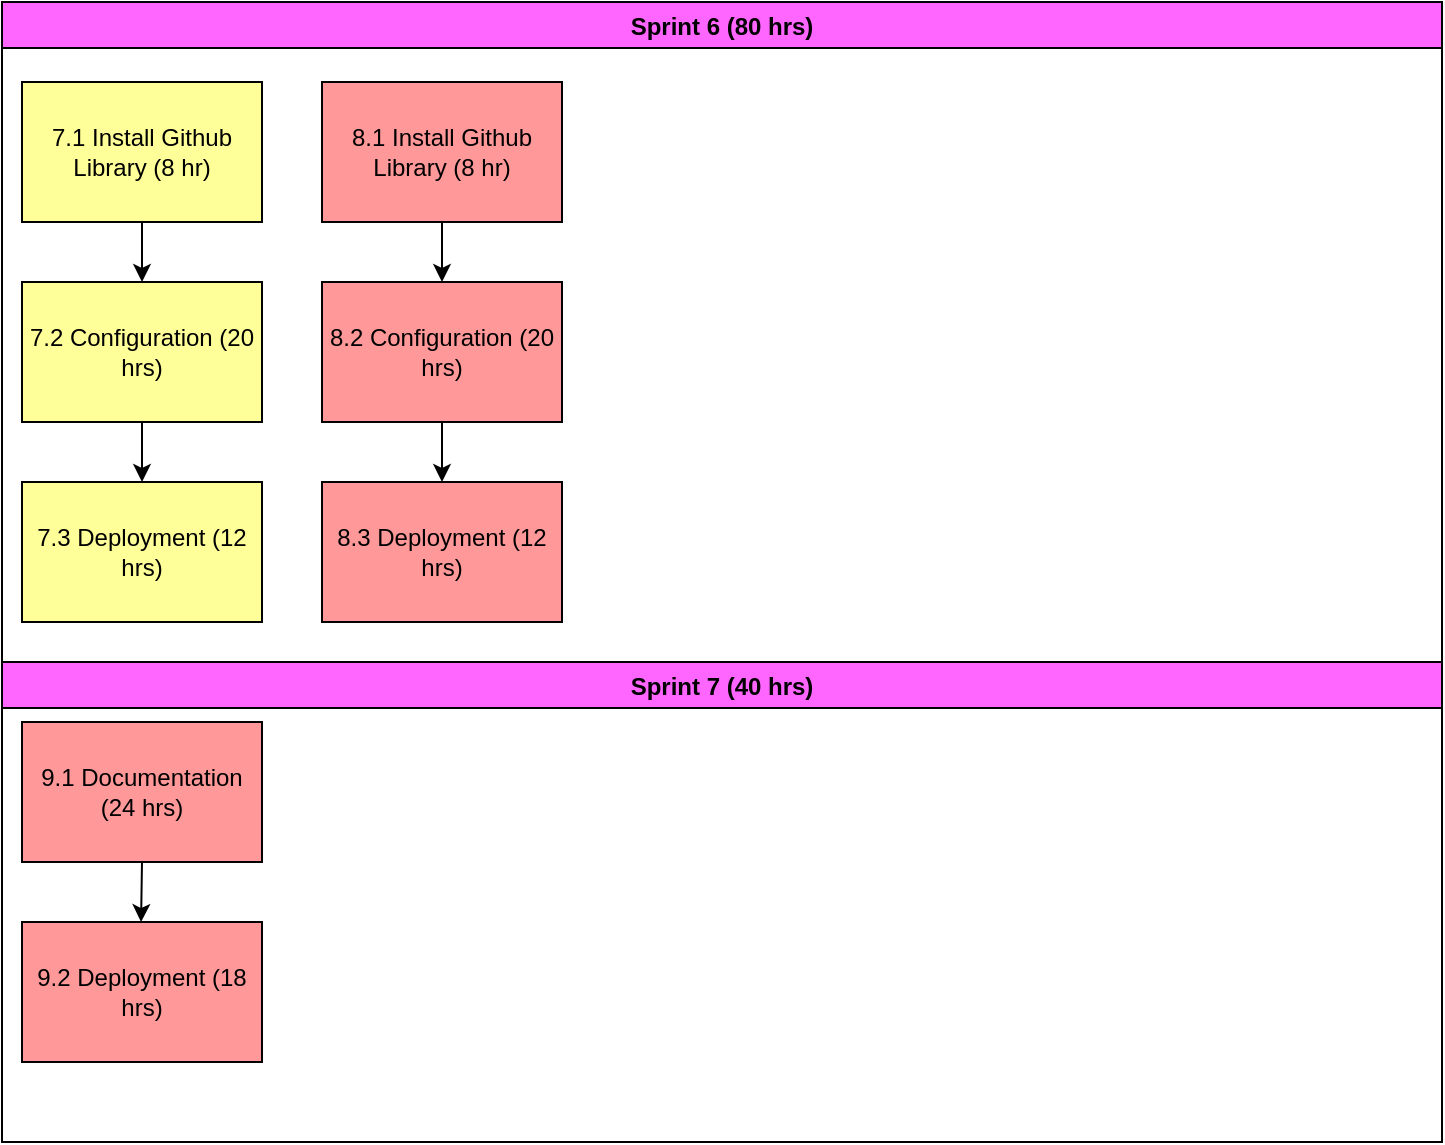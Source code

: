 <mxfile version="13.10.0" type="embed" pages="3">
    <diagram id="pcjH_bY8vA66FJ2-suJo" name="Page-3">
        <mxGraphModel dx="1006" dy="-1680" grid="1" gridSize="10" guides="1" tooltips="1" connect="1" arrows="1" fold="1" page="1" pageScale="1" pageWidth="850" pageHeight="1100" math="0" shadow="0">
            <root>
                <mxCell id="I9H_WrdOtYKVQSKxk7MN-0"/>
                <mxCell id="I9H_WrdOtYKVQSKxk7MN-1" parent="I9H_WrdOtYKVQSKxk7MN-0"/>
                <mxCell id="NP4W3550KS-GmCPFCmAq-0" value="Sprint 6 (80 hrs)" style="swimlane;fillColor=#FF66FF;" vertex="1" parent="I9H_WrdOtYKVQSKxk7MN-1">
                    <mxGeometry x="30" y="2220" width="720" height="330" as="geometry"/>
                </mxCell>
                <mxCell id="NP4W3550KS-GmCPFCmAq-1" value="7.1 Install Github Library (8 hr)" style="rounded=0;whiteSpace=wrap;html=1;fillColor=#FFFF99;" vertex="1" parent="NP4W3550KS-GmCPFCmAq-0">
                    <mxGeometry x="10" y="40" width="120" height="70" as="geometry"/>
                </mxCell>
                <mxCell id="NP4W3550KS-GmCPFCmAq-2" value="8.1 Install Github Library (8 hr)" style="rounded=0;whiteSpace=wrap;html=1;fillColor=#FF9999;" vertex="1" parent="NP4W3550KS-GmCPFCmAq-0">
                    <mxGeometry x="160" y="40" width="120" height="70" as="geometry"/>
                </mxCell>
                <mxCell id="NP4W3550KS-GmCPFCmAq-3" value="7.2 Configuration (20 hrs)" style="rounded=0;whiteSpace=wrap;html=1;fillColor=#FFFF99;" vertex="1" parent="NP4W3550KS-GmCPFCmAq-0">
                    <mxGeometry x="10" y="140" width="120" height="70" as="geometry"/>
                </mxCell>
                <mxCell id="NP4W3550KS-GmCPFCmAq-4" value="8.2 Configuration (20 hrs)" style="rounded=0;whiteSpace=wrap;html=1;fillColor=#FF9999;" vertex="1" parent="NP4W3550KS-GmCPFCmAq-0">
                    <mxGeometry x="160" y="140" width="120" height="70" as="geometry"/>
                </mxCell>
                <mxCell id="NP4W3550KS-GmCPFCmAq-5" value="8.3 Deployment (12 hrs)" style="rounded=0;whiteSpace=wrap;html=1;fillColor=#FF9999;" vertex="1" parent="NP4W3550KS-GmCPFCmAq-0">
                    <mxGeometry x="160" y="240" width="120" height="70" as="geometry"/>
                </mxCell>
                <mxCell id="NP4W3550KS-GmCPFCmAq-6" value="7.3 Deployment (12 hrs)" style="rounded=0;whiteSpace=wrap;html=1;fillColor=#FFFF99;" vertex="1" parent="NP4W3550KS-GmCPFCmAq-0">
                    <mxGeometry x="10" y="240" width="120" height="70" as="geometry"/>
                </mxCell>
                <mxCell id="NP4W3550KS-GmCPFCmAq-7" style="edgeStyle=orthogonalEdgeStyle;rounded=0;orthogonalLoop=1;jettySize=auto;html=1;exitX=0.5;exitY=1;exitDx=0;exitDy=0;entryX=0.5;entryY=0;entryDx=0;entryDy=0;" edge="1" parent="NP4W3550KS-GmCPFCmAq-0" source="NP4W3550KS-GmCPFCmAq-1" target="NP4W3550KS-GmCPFCmAq-3">
                    <mxGeometry relative="1" as="geometry"/>
                </mxCell>
                <mxCell id="NP4W3550KS-GmCPFCmAq-8" style="edgeStyle=orthogonalEdgeStyle;rounded=0;orthogonalLoop=1;jettySize=auto;html=1;exitX=0.5;exitY=1;exitDx=0;exitDy=0;entryX=0.5;entryY=0;entryDx=0;entryDy=0;" edge="1" parent="NP4W3550KS-GmCPFCmAq-0" source="NP4W3550KS-GmCPFCmAq-2" target="NP4W3550KS-GmCPFCmAq-4">
                    <mxGeometry relative="1" as="geometry"/>
                </mxCell>
                <mxCell id="NP4W3550KS-GmCPFCmAq-9" style="edgeStyle=orthogonalEdgeStyle;rounded=0;orthogonalLoop=1;jettySize=auto;html=1;exitX=0.5;exitY=1;exitDx=0;exitDy=0;entryX=0.5;entryY=0;entryDx=0;entryDy=0;" edge="1" parent="NP4W3550KS-GmCPFCmAq-0" source="NP4W3550KS-GmCPFCmAq-4" target="NP4W3550KS-GmCPFCmAq-5">
                    <mxGeometry relative="1" as="geometry"/>
                </mxCell>
                <mxCell id="NP4W3550KS-GmCPFCmAq-10" style="edgeStyle=orthogonalEdgeStyle;rounded=0;orthogonalLoop=1;jettySize=auto;html=1;exitX=0.5;exitY=1;exitDx=0;exitDy=0;entryX=0.5;entryY=0;entryDx=0;entryDy=0;" edge="1" parent="NP4W3550KS-GmCPFCmAq-0" source="NP4W3550KS-GmCPFCmAq-3" target="NP4W3550KS-GmCPFCmAq-6">
                    <mxGeometry relative="1" as="geometry"/>
                </mxCell>
                <mxCell id="NP4W3550KS-GmCPFCmAq-11" style="edgeStyle=orthogonalEdgeStyle;rounded=0;orthogonalLoop=1;jettySize=auto;html=1;exitX=0.5;exitY=1;exitDx=0;exitDy=0;" edge="1" parent="I9H_WrdOtYKVQSKxk7MN-1" source="NP4W3550KS-GmCPFCmAq-12">
                    <mxGeometry relative="1" as="geometry">
                        <mxPoint x="99.529" y="2680" as="targetPoint"/>
                    </mxGeometry>
                </mxCell>
                <mxCell id="NP4W3550KS-GmCPFCmAq-12" value="9.1 Documentation (24 hrs)" style="rounded=0;whiteSpace=wrap;html=1;fillColor=#FF9999;" vertex="1" parent="I9H_WrdOtYKVQSKxk7MN-1">
                    <mxGeometry x="40" y="2580" width="120" height="70" as="geometry"/>
                </mxCell>
                <mxCell id="NP4W3550KS-GmCPFCmAq-13" value="9.2 Deployment (18 hrs)" style="rounded=0;whiteSpace=wrap;html=1;fillColor=#FF9999;" vertex="1" parent="I9H_WrdOtYKVQSKxk7MN-1">
                    <mxGeometry x="40" y="2680" width="120" height="70" as="geometry"/>
                </mxCell>
                <mxCell id="NP4W3550KS-GmCPFCmAq-14" value="Sprint 7 (40 hrs)" style="swimlane;fillColor=#FF66FF;" vertex="1" parent="I9H_WrdOtYKVQSKxk7MN-1">
                    <mxGeometry x="30" y="2550" width="720" height="240" as="geometry"/>
                </mxCell>
            </root>
        </mxGraphModel>
    </diagram>
    <diagram id="YUCi5Yy0qw8zY7Bc9aFu" name="Page-2">
        <mxGraphModel dx="1006" dy="-580" grid="1" gridSize="10" guides="1" tooltips="1" connect="1" arrows="1" fold="1" page="1" pageScale="1" pageWidth="850" pageHeight="1100" math="0" shadow="0">
            <root>
                <mxCell id="eK43pm64guXxSvKWGiJt-0"/>
                <mxCell id="eK43pm64guXxSvKWGiJt-1" parent="eK43pm64guXxSvKWGiJt-0"/>
                <mxCell id="q_j0dM8HgkzhS9TGO93l-0" style="edgeStyle=orthogonalEdgeStyle;rounded=0;orthogonalLoop=1;jettySize=auto;html=1;exitX=0.5;exitY=1;exitDx=0;exitDy=0;entryX=0;entryY=0.5;entryDx=0;entryDy=0;" edge="1" parent="eK43pm64guXxSvKWGiJt-1" source="q_j0dM8HgkzhS9TGO93l-1" target="q_j0dM8HgkzhS9TGO93l-16">
                    <mxGeometry relative="1" as="geometry"/>
                </mxCell>
                <mxCell id="q_j0dM8HgkzhS9TGO93l-1" value="5.2 Implement an interface for a researcher to provide feedback (6 hrs)" style="rounded=0;whiteSpace=wrap;html=1;fillColor=#FF66B3;" vertex="1" parent="eK43pm64guXxSvKWGiJt-1">
                    <mxGeometry x="190" y="1540" width="120" height="60" as="geometry"/>
                </mxCell>
                <mxCell id="q_j0dM8HgkzhS9TGO93l-2" value="4.2 Design/Implement Interface to enter Nutrition Activity (4 hrs)" style="rounded=0;whiteSpace=wrap;html=1;fillColor=#FF66FF;" vertex="1" parent="eK43pm64guXxSvKWGiJt-1">
                    <mxGeometry x="330" y="1210" width="120" height="60" as="geometry"/>
                </mxCell>
                <mxCell id="q_j0dM8HgkzhS9TGO93l-3" value="4.6 Design/Implement Interface to modify Nutrition Activity (4 hrs)" style="rounded=0;whiteSpace=wrap;html=1;fillColor=#FF66FF;" vertex="1" parent="eK43pm64guXxSvKWGiJt-1">
                    <mxGeometry x="470" y="1210" width="120" height="60" as="geometry"/>
                </mxCell>
                <mxCell id="q_j0dM8HgkzhS9TGO93l-4" value="4.9 Design/Implement Interface to modify Running Activity (4 hrs)" style="rounded=0;whiteSpace=wrap;html=1;fillColor=#FF66FF;" vertex="1" parent="eK43pm64guXxSvKWGiJt-1">
                    <mxGeometry x="610" y="1210" width="120" height="60" as="geometry"/>
                </mxCell>
                <mxCell id="q_j0dM8HgkzhS9TGO93l-5" style="edgeStyle=orthogonalEdgeStyle;rounded=0;orthogonalLoop=1;jettySize=auto;html=1;exitX=0.5;exitY=1;exitDx=0;exitDy=0;entryX=0.5;entryY=0;entryDx=0;entryDy=0;" edge="1" parent="eK43pm64guXxSvKWGiJt-1" source="q_j0dM8HgkzhS9TGO93l-6" target="q_j0dM8HgkzhS9TGO93l-8">
                    <mxGeometry relative="1" as="geometry"/>
                </mxCell>
                <mxCell id="q_j0dM8HgkzhS9TGO93l-6" value="4.13&lt;br&gt;Create Wellness Activity API Calls (8 hrs)" style="rounded=0;whiteSpace=wrap;html=1;fillColor=#FF66FF;" vertex="1" parent="eK43pm64guXxSvKWGiJt-1">
                    <mxGeometry x="50" y="1290" width="120" height="60" as="geometry"/>
                </mxCell>
                <mxCell id="q_j0dM8HgkzhS9TGO93l-7" style="edgeStyle=orthogonalEdgeStyle;rounded=0;orthogonalLoop=1;jettySize=auto;html=1;exitX=0.5;exitY=1;exitDx=0;exitDy=0;entryX=0.5;entryY=0;entryDx=0;entryDy=0;" edge="1" parent="eK43pm64guXxSvKWGiJt-1" source="q_j0dM8HgkzhS9TGO93l-8" target="q_j0dM8HgkzhS9TGO93l-9">
                    <mxGeometry relative="1" as="geometry"/>
                </mxCell>
                <mxCell id="q_j0dM8HgkzhS9TGO93l-8" value="4.14&lt;br&gt;Create Database Model (8 hrs)" style="rounded=0;whiteSpace=wrap;html=1;fillColor=#FF66FF;" vertex="1" parent="eK43pm64guXxSvKWGiJt-1">
                    <mxGeometry x="50" y="1370" width="120" height="60" as="geometry"/>
                </mxCell>
                <mxCell id="q_j0dM8HgkzhS9TGO93l-9" value="4.15&lt;br&gt;Create Database Migrations (4 hrs)" style="rounded=0;whiteSpace=wrap;html=1;fillColor=#FF66FF;" vertex="1" parent="eK43pm64guXxSvKWGiJt-1">
                    <mxGeometry x="50" y="1450" width="120" height="60" as="geometry"/>
                </mxCell>
                <mxCell id="q_j0dM8HgkzhS9TGO93l-10" value="Sprint 4 (74 hrs)" style="swimlane;fillColor=#FF66FF;" vertex="1" parent="eK43pm64guXxSvKWGiJt-1">
                    <mxGeometry x="30" y="1160" width="720" height="510" as="geometry"/>
                </mxCell>
                <mxCell id="q_j0dM8HgkzhS9TGO93l-11" style="edgeStyle=orthogonalEdgeStyle;rounded=0;orthogonalLoop=1;jettySize=auto;html=1;exitX=0.5;exitY=1;exitDx=0;exitDy=0;entryX=0.5;entryY=0;entryDx=0;entryDy=0;" edge="1" parent="q_j0dM8HgkzhS9TGO93l-10" source="q_j0dM8HgkzhS9TGO93l-12" target="q_j0dM8HgkzhS9TGO93l-14">
                    <mxGeometry relative="1" as="geometry"/>
                </mxCell>
                <mxCell id="q_j0dM8HgkzhS9TGO93l-12" value="3.9 Researcher Create Database Migrations (4 hrs)" style="rounded=0;whiteSpace=wrap;html=1;fillColor=#9999FF;" vertex="1" parent="q_j0dM8HgkzhS9TGO93l-10">
                    <mxGeometry x="160" y="130" width="120" height="60" as="geometry"/>
                </mxCell>
                <mxCell id="q_j0dM8HgkzhS9TGO93l-13" style="edgeStyle=orthogonalEdgeStyle;rounded=0;orthogonalLoop=1;jettySize=auto;html=1;exitX=0.5;exitY=1;exitDx=0;exitDy=0;entryX=0.5;entryY=0;entryDx=0;entryDy=0;" edge="1" parent="q_j0dM8HgkzhS9TGO93l-10" source="q_j0dM8HgkzhS9TGO93l-14" target="q_j0dM8HgkzhS9TGO93l-15">
                    <mxGeometry relative="1" as="geometry"/>
                </mxCell>
                <mxCell id="q_j0dM8HgkzhS9TGO93l-14" value="5.0 Design/Implement Interface to display Wellness Activity for Researcher (6 hrs)" style="rounded=0;whiteSpace=wrap;html=1;fillColor=#FF66B3;" vertex="1" parent="q_j0dM8HgkzhS9TGO93l-10">
                    <mxGeometry x="160" y="210" width="120" height="60" as="geometry"/>
                </mxCell>
                <mxCell id="q_j0dM8HgkzhS9TGO93l-15" value="5.1 Design an interface for a researcher to provide feedback (3 hrs)" style="rounded=0;whiteSpace=wrap;html=1;fillColor=#FF66B3;" vertex="1" parent="q_j0dM8HgkzhS9TGO93l-10">
                    <mxGeometry x="160" y="290" width="120" height="60" as="geometry"/>
                </mxCell>
                <mxCell id="q_j0dM8HgkzhS9TGO93l-16" value="5.3 Design an interface for a user to view feedback (3 hrs)" style="rounded=0;whiteSpace=wrap;html=1;fillColor=#FF66B3;" vertex="1" parent="q_j0dM8HgkzhS9TGO93l-10">
                    <mxGeometry x="320" y="210" width="120" height="60" as="geometry"/>
                </mxCell>
                <mxCell id="q_j0dM8HgkzhS9TGO93l-17" style="edgeStyle=orthogonalEdgeStyle;rounded=0;orthogonalLoop=1;jettySize=auto;html=1;exitX=0.5;exitY=1;exitDx=0;exitDy=0;entryX=0.5;entryY=0;entryDx=0;entryDy=0;" edge="1" parent="q_j0dM8HgkzhS9TGO93l-10" source="q_j0dM8HgkzhS9TGO93l-18" target="q_j0dM8HgkzhS9TGO93l-21">
                    <mxGeometry relative="1" as="geometry"/>
                </mxCell>
                <mxCell id="q_j0dM8HgkzhS9TGO93l-18" value="5.4 Implement an interface for a user to acknowledge feedback (3 hrs)" style="rounded=0;whiteSpace=wrap;html=1;fillColor=#FF66B3;" vertex="1" parent="q_j0dM8HgkzhS9TGO93l-10">
                    <mxGeometry x="320" y="290" width="120" height="60" as="geometry"/>
                </mxCell>
                <mxCell id="q_j0dM8HgkzhS9TGO93l-19" style="edgeStyle=orthogonalEdgeStyle;rounded=0;orthogonalLoop=1;jettySize=auto;html=1;exitX=0.5;exitY=1;exitDx=0;exitDy=0;entryX=0.5;entryY=0;entryDx=0;entryDy=0;" edge="1" parent="q_j0dM8HgkzhS9TGO93l-10" source="q_j0dM8HgkzhS9TGO93l-16" target="q_j0dM8HgkzhS9TGO93l-18">
                    <mxGeometry relative="1" as="geometry"/>
                </mxCell>
                <mxCell id="q_j0dM8HgkzhS9TGO93l-20" style="edgeStyle=orthogonalEdgeStyle;rounded=0;orthogonalLoop=1;jettySize=auto;html=1;exitX=0.5;exitY=1;exitDx=0;exitDy=0;entryX=0.5;entryY=0;entryDx=0;entryDy=0;" edge="1" parent="q_j0dM8HgkzhS9TGO93l-10" source="q_j0dM8HgkzhS9TGO93l-21" target="q_j0dM8HgkzhS9TGO93l-23">
                    <mxGeometry relative="1" as="geometry"/>
                </mxCell>
                <mxCell id="q_j0dM8HgkzhS9TGO93l-21" value="5.5 Create API Calls to handle the interaction between user and researcher (8 hrs)" style="rounded=0;whiteSpace=wrap;html=1;fillColor=#FF66B3;" vertex="1" parent="q_j0dM8HgkzhS9TGO93l-10">
                    <mxGeometry x="320" y="380" width="120" height="70" as="geometry"/>
                </mxCell>
                <mxCell id="q_j0dM8HgkzhS9TGO93l-22" style="edgeStyle=orthogonalEdgeStyle;rounded=0;orthogonalLoop=1;jettySize=auto;html=1;exitX=0.5;exitY=1;exitDx=0;exitDy=0;entryX=0.5;entryY=0;entryDx=0;entryDy=0;" edge="1" parent="q_j0dM8HgkzhS9TGO93l-10" source="q_j0dM8HgkzhS9TGO93l-23" target="q_j0dM8HgkzhS9TGO93l-24">
                    <mxGeometry relative="1" as="geometry"/>
                </mxCell>
                <mxCell id="q_j0dM8HgkzhS9TGO93l-23" value="5.6 Create Database Model (4 hrs)" style="rounded=0;whiteSpace=wrap;html=1;fillColor=#FF66B3;" vertex="1" parent="q_j0dM8HgkzhS9TGO93l-10">
                    <mxGeometry x="480" y="160" width="120" height="70" as="geometry"/>
                </mxCell>
                <mxCell id="q_j0dM8HgkzhS9TGO93l-24" value="5.7 Create Database Migrations (4 hrs)" style="rounded=0;whiteSpace=wrap;html=1;fillColor=#FF66B3;" vertex="1" parent="q_j0dM8HgkzhS9TGO93l-10">
                    <mxGeometry x="480" y="290" width="120" height="70" as="geometry"/>
                </mxCell>
                <mxCell id="q_j0dM8HgkzhS9TGO93l-25" value="4.3 Design/Implement Interface to modify Nutrition Activity (4 hrs)" style="rounded=0;whiteSpace=wrap;html=1;fillColor=#FF66FF;" vertex="1" parent="q_j0dM8HgkzhS9TGO93l-10">
                    <mxGeometry x="320" y="130" width="120" height="60" as="geometry"/>
                </mxCell>
                <mxCell id="q_j0dM8HgkzhS9TGO93l-26" style="edgeStyle=orthogonalEdgeStyle;rounded=0;orthogonalLoop=1;jettySize=auto;html=1;exitX=0.5;exitY=1;exitDx=0;exitDy=0;entryX=0.5;entryY=0;entryDx=0;entryDy=0;" edge="1" parent="eK43pm64guXxSvKWGiJt-1" source="q_j0dM8HgkzhS9TGO93l-15" target="q_j0dM8HgkzhS9TGO93l-1">
                    <mxGeometry relative="1" as="geometry"/>
                </mxCell>
                <mxCell id="q_j0dM8HgkzhS9TGO93l-27" style="edgeStyle=orthogonalEdgeStyle;rounded=0;orthogonalLoop=1;jettySize=auto;html=1;exitX=0.5;exitY=1;exitDx=0;exitDy=0;entryX=0.5;entryY=0;entryDx=0;entryDy=0;" edge="1" parent="eK43pm64guXxSvKWGiJt-1" source="q_j0dM8HgkzhS9TGO93l-2" target="q_j0dM8HgkzhS9TGO93l-25">
                    <mxGeometry relative="1" as="geometry"/>
                </mxCell>
                <mxCell id="q_j0dM8HgkzhS9TGO93l-28" value="Sprint 5 (56 hrs)" style="swimlane;fillColor=#FF66FF;" vertex="1" parent="eK43pm64guXxSvKWGiJt-1">
                    <mxGeometry x="30" y="1690" width="720" height="330" as="geometry"/>
                </mxCell>
                <mxCell id="q_j0dM8HgkzhS9TGO93l-29" style="edgeStyle=orthogonalEdgeStyle;rounded=0;orthogonalLoop=1;jettySize=auto;html=1;exitX=1;exitY=0.5;exitDx=0;exitDy=0;entryX=0;entryY=0.5;entryDx=0;entryDy=0;" edge="1" parent="q_j0dM8HgkzhS9TGO93l-28" source="q_j0dM8HgkzhS9TGO93l-30" target="q_j0dM8HgkzhS9TGO93l-34">
                    <mxGeometry relative="1" as="geometry">
                        <Array as="points">
                            <mxPoint x="150" y="265"/>
                            <mxPoint x="150" y="65"/>
                        </Array>
                    </mxGeometry>
                </mxCell>
                <mxCell id="q_j0dM8HgkzhS9TGO93l-30" value="6.3 Upload Data Periodically Widget (12 hrs)" style="rounded=0;whiteSpace=wrap;html=1;fillColor=#FFCC99;" vertex="1" parent="q_j0dM8HgkzhS9TGO93l-28">
                    <mxGeometry x="20" y="230" width="120" height="70" as="geometry"/>
                </mxCell>
                <mxCell id="q_j0dM8HgkzhS9TGO93l-31" style="edgeStyle=orthogonalEdgeStyle;rounded=0;orthogonalLoop=1;jettySize=auto;html=1;exitX=0.5;exitY=1;exitDx=0;exitDy=0;entryX=0.5;entryY=0;entryDx=0;entryDy=0;" edge="1" parent="q_j0dM8HgkzhS9TGO93l-28" source="q_j0dM8HgkzhS9TGO93l-32" target="q_j0dM8HgkzhS9TGO93l-36">
                    <mxGeometry relative="1" as="geometry"/>
                </mxCell>
                <mxCell id="q_j0dM8HgkzhS9TGO93l-32" value="6.1 Application Project Description (12 hrs)" style="rounded=0;whiteSpace=wrap;html=1;fillColor=#FFCC99;" vertex="1" parent="q_j0dM8HgkzhS9TGO93l-28">
                    <mxGeometry x="20" y="30" width="120" height="70" as="geometry"/>
                </mxCell>
                <mxCell id="q_j0dM8HgkzhS9TGO93l-33" style="edgeStyle=orthogonalEdgeStyle;rounded=0;orthogonalLoop=1;jettySize=auto;html=1;exitX=0.5;exitY=1;exitDx=0;exitDy=0;entryX=0.5;entryY=0;entryDx=0;entryDy=0;" edge="1" parent="q_j0dM8HgkzhS9TGO93l-28" source="q_j0dM8HgkzhS9TGO93l-34" target="q_j0dM8HgkzhS9TGO93l-37">
                    <mxGeometry relative="1" as="geometry"/>
                </mxCell>
                <mxCell id="q_j0dM8HgkzhS9TGO93l-34" value="6.4 Upload Data Periodically API Call (12 hrs)" style="rounded=0;whiteSpace=wrap;html=1;fillColor=#FFCC99;" vertex="1" parent="q_j0dM8HgkzhS9TGO93l-28">
                    <mxGeometry x="170" y="30" width="120" height="70" as="geometry"/>
                </mxCell>
                <mxCell id="q_j0dM8HgkzhS9TGO93l-35" style="edgeStyle=orthogonalEdgeStyle;rounded=0;orthogonalLoop=1;jettySize=auto;html=1;exitX=0.5;exitY=1;exitDx=0;exitDy=0;entryX=0.5;entryY=0;entryDx=0;entryDy=0;" edge="1" parent="q_j0dM8HgkzhS9TGO93l-28" source="q_j0dM8HgkzhS9TGO93l-36" target="q_j0dM8HgkzhS9TGO93l-30">
                    <mxGeometry relative="1" as="geometry"/>
                </mxCell>
                <mxCell id="q_j0dM8HgkzhS9TGO93l-36" value="6.2 Consent Form (8 hrs)" style="rounded=0;whiteSpace=wrap;html=1;fillColor=#FFCC99;" vertex="1" parent="q_j0dM8HgkzhS9TGO93l-28">
                    <mxGeometry x="20" y="130" width="120" height="70" as="geometry"/>
                </mxCell>
                <mxCell id="q_j0dM8HgkzhS9TGO93l-37" value="6.5 Upload Data Periodically Backend Endpoint DB Store (12 hrs)" style="rounded=0;whiteSpace=wrap;html=1;fillColor=#FFCC99;" vertex="1" parent="q_j0dM8HgkzhS9TGO93l-28">
                    <mxGeometry x="170" y="130" width="120" height="70" as="geometry"/>
                </mxCell>
            </root>
        </mxGraphModel>
    </diagram>
    <diagram id="C7lNMHNWuuSBNu4C1kYQ" name="Page-1">
        <mxGraphModel dx="2515" dy="1300" grid="1" gridSize="10" guides="1" tooltips="1" connect="1" arrows="1" fold="1" page="1" pageScale="1" pageWidth="850" pageHeight="1100" math="0" shadow="0">
            <root>
                <mxCell id="0"/>
                <mxCell id="1" parent="0"/>
                <mxCell id="67" style="edgeStyle=orthogonalEdgeStyle;rounded=0;orthogonalLoop=1;jettySize=auto;html=1;exitX=0.5;exitY=1;exitDx=0;exitDy=0;entryX=0.5;entryY=0;entryDx=0;entryDy=0;" edge="1" parent="1" source="2" target="3">
                    <mxGeometry relative="1" as="geometry"/>
                </mxCell>
                <mxCell id="2" value="1.0 Implement Researcher Signup Page (4 hrs)" style="rounded=0;whiteSpace=wrap;html=1;fillColor=#99FFCC;" vertex="1" parent="1">
                    <mxGeometry x="40" y="40" width="120" height="60" as="geometry"/>
                </mxCell>
                <mxCell id="3" value="1.1 Implement User Signup Page (4 hrs)" style="rounded=0;whiteSpace=wrap;html=1;fillColor=#99FFCC;" vertex="1" parent="1">
                    <mxGeometry x="40" y="140" width="120" height="60" as="geometry"/>
                </mxCell>
                <mxCell id="68" style="edgeStyle=orthogonalEdgeStyle;rounded=0;orthogonalLoop=1;jettySize=auto;html=1;exitX=0.5;exitY=1;exitDx=0;exitDy=0;entryX=0.5;entryY=0;entryDx=0;entryDy=0;" edge="1" parent="1" source="4" target="5">
                    <mxGeometry relative="1" as="geometry"/>
                </mxCell>
                <mxCell id="4" value="1.2 Design Login Page (4 hrs)" style="rounded=0;whiteSpace=wrap;html=1;fillColor=#99FFCC;" vertex="1" parent="1">
                    <mxGeometry x="180" y="40" width="120" height="60" as="geometry"/>
                </mxCell>
                <mxCell id="5" value="1.3 Login Page (3 hrs)" style="rounded=0;whiteSpace=wrap;html=1;fillColor=#99FFCC;" vertex="1" parent="1">
                    <mxGeometry x="180" y="140" width="120" height="60" as="geometry"/>
                </mxCell>
                <mxCell id="69" style="edgeStyle=orthogonalEdgeStyle;rounded=0;orthogonalLoop=1;jettySize=auto;html=1;exitX=0.5;exitY=1;exitDx=0;exitDy=0;entryX=0.5;entryY=0;entryDx=0;entryDy=0;" edge="1" parent="1" source="6" target="7">
                    <mxGeometry relative="1" as="geometry"/>
                </mxCell>
                <mxCell id="6" value="1.4 Create Design for Profile Page for the User (4 hrs)" style="rounded=0;whiteSpace=wrap;html=1;fillColor=#99FFCC;" vertex="1" parent="1">
                    <mxGeometry x="320" y="40" width="120" height="60" as="geometry"/>
                </mxCell>
                <mxCell id="7" value="1.5 Implement Profile Page for the User (4 hrs)" style="rounded=0;whiteSpace=wrap;html=1;fillColor=#99FFCC;" vertex="1" parent="1">
                    <mxGeometry x="320" y="140" width="120" height="60" as="geometry"/>
                </mxCell>
                <mxCell id="70" style="edgeStyle=orthogonalEdgeStyle;rounded=0;orthogonalLoop=1;jettySize=auto;html=1;exitX=0.5;exitY=1;exitDx=0;exitDy=0;entryX=0.5;entryY=0;entryDx=0;entryDy=0;" edge="1" parent="1" source="8" target="9">
                    <mxGeometry relative="1" as="geometry"/>
                </mxCell>
                <mxCell id="8" value="1.6 Create Design for Landing Page (4 hrs)" style="rounded=0;whiteSpace=wrap;html=1;fillColor=#99FFCC;" vertex="1" parent="1">
                    <mxGeometry x="460" y="40" width="120" height="60" as="geometry"/>
                </mxCell>
                <mxCell id="9" value="1.7 Implement Design for Dashboard Page(4 hrs)" style="rounded=0;whiteSpace=wrap;html=1;fillColor=#99FFCC;" vertex="1" parent="1">
                    <mxGeometry x="460" y="140" width="120" height="60" as="geometry"/>
                </mxCell>
                <mxCell id="10" value="1.8 Implement Design for Personal Data to be displayed (4 hrs)" style="rounded=0;whiteSpace=wrap;html=1;fillColor=#99FFCC;" vertex="1" parent="1">
                    <mxGeometry x="600" y="40" width="120" height="60" as="geometry"/>
                </mxCell>
                <mxCell id="71" style="edgeStyle=orthogonalEdgeStyle;rounded=0;orthogonalLoop=1;jettySize=auto;html=1;exitX=0.5;exitY=1;exitDx=0;exitDy=0;" edge="1" parent="1" source="11" target="12">
                    <mxGeometry relative="1" as="geometry"/>
                </mxCell>
                <mxCell id="11" value="1.9 Design about Page (4 hrs)" style="rounded=0;whiteSpace=wrap;html=1;fillColor=#99FFCC;" vertex="1" parent="1">
                    <mxGeometry x="40" y="240" width="120" height="60" as="geometry"/>
                </mxCell>
                <mxCell id="12" value="1.10 Implement Design for About Page (2 hrs)" style="rounded=0;whiteSpace=wrap;html=1;fillColor=#99FFCC;" vertex="1" parent="1">
                    <mxGeometry x="40" y="340" width="120" height="60" as="geometry"/>
                </mxCell>
                <mxCell id="72" style="edgeStyle=orthogonalEdgeStyle;rounded=0;orthogonalLoop=1;jettySize=auto;html=1;exitX=0.5;exitY=1;exitDx=0;exitDy=0;entryX=0.5;entryY=0;entryDx=0;entryDy=0;" edge="1" parent="1" source="13" target="14">
                    <mxGeometry relative="1" as="geometry"/>
                </mxCell>
                <mxCell id="13" value="1.11 Create Design for Navigation Menu (8 hrs)" style="rounded=0;whiteSpace=wrap;html=1;fillColor=#99FFCC;" vertex="1" parent="1">
                    <mxGeometry x="180" y="240" width="120" height="60" as="geometry"/>
                </mxCell>
                <mxCell id="73" style="edgeStyle=orthogonalEdgeStyle;rounded=0;orthogonalLoop=1;jettySize=auto;html=1;exitX=0.5;exitY=1;exitDx=0;exitDy=0;entryX=0.5;entryY=0;entryDx=0;entryDy=0;" edge="1" parent="1" source="14" target="15">
                    <mxGeometry relative="1" as="geometry"/>
                </mxCell>
                <mxCell id="14" value="1.12 Implement Design for Navigation (4 hrs)" style="rounded=0;whiteSpace=wrap;html=1;fillColor=#99FFCC;" vertex="1" parent="1">
                    <mxGeometry x="180" y="340" width="120" height="60" as="geometry"/>
                </mxCell>
                <mxCell id="74" style="edgeStyle=orthogonalEdgeStyle;rounded=0;orthogonalLoop=1;jettySize=auto;html=1;exitX=0.5;exitY=1;exitDx=0;exitDy=0;entryX=0.5;entryY=0;entryDx=0;entryDy=0;" edge="1" parent="1" source="16" target="17">
                    <mxGeometry relative="1" as="geometry"/>
                </mxCell>
                <mxCell id="16" value="2.0 Participant Study Project Description&lt;br&gt;(4 hrs)" style="rounded=0;whiteSpace=wrap;html=1;fillColor=#66FFFF;" vertex="1" parent="1">
                    <mxGeometry x="320" y="240" width="120" height="60" as="geometry"/>
                </mxCell>
                <mxCell id="75" style="edgeStyle=orthogonalEdgeStyle;rounded=0;orthogonalLoop=1;jettySize=auto;html=1;exitX=0.5;exitY=1;exitDx=0;exitDy=0;entryX=0.5;entryY=0;entryDx=0;entryDy=0;" edge="1" parent="1" source="17" target="18">
                    <mxGeometry relative="1" as="geometry"/>
                </mxCell>
                <mxCell id="17" value="2.1 Participant Agree Consent Form (8 hrs)" style="rounded=0;whiteSpace=wrap;html=1;fillColor=#66FFFF;" vertex="1" parent="1">
                    <mxGeometry x="320" y="340" width="120" height="60" as="geometry"/>
                </mxCell>
                <mxCell id="79" value="Sprint 1 (67 hrs / 4 people)" style="swimlane;fillColor=#FF9999;" vertex="1" parent="1">
                    <mxGeometry x="30" y="10" width="720" height="410" as="geometry"/>
                </mxCell>
                <mxCell id="89" value="Sprint 2 (68 hrs / 4 people)" style="swimlane;fillColor=#FF9999;" vertex="1" parent="1">
                    <mxGeometry x="30" y="420" width="720" height="400" as="geometry"/>
                </mxCell>
                <mxCell id="22" value="3.0 Researcher Study Project Description (8 hrs)" style="rounded=0;whiteSpace=wrap;html=1;fillColor=#9999FF;" vertex="1" parent="89">
                    <mxGeometry x="10" y="40" width="120" height="60" as="geometry"/>
                </mxCell>
                <mxCell id="15" value="1.13 Create API Calls (8 hrs)" style="rounded=0;whiteSpace=wrap;html=1;fillColor=#99FFCC;" vertex="1" parent="89">
                    <mxGeometry x="160" y="40" width="120" height="60" as="geometry"/>
                </mxCell>
                <mxCell id="18" value="2.2 Participant Answer Demographic Questions (8 hrs)" style="rounded=0;whiteSpace=wrap;html=1;fillColor=#66FFFF;" vertex="1" parent="89">
                    <mxGeometry x="300" y="40" width="120" height="60" as="geometry"/>
                </mxCell>
                <mxCell id="19" value="2.3 Participant Answer Survey (16 hrs)" style="rounded=0;whiteSpace=wrap;html=1;fillColor=#66FFFF;" vertex="1" parent="89">
                    <mxGeometry x="300" y="135" width="120" height="60" as="geometry"/>
                </mxCell>
                <mxCell id="28" value="3.4 Researcher Survey API Call (12 hrs)" style="rounded=0;whiteSpace=wrap;html=1;fillColor=#9999FF;" vertex="1" parent="89">
                    <mxGeometry x="160" y="135" width="120" height="60" as="geometry"/>
                </mxCell>
                <mxCell id="23" value="3.1 Researcher Agree Consent Form (4 hrs)" style="rounded=0;whiteSpace=wrap;html=1;fillColor=#9999FF;" vertex="1" parent="89">
                    <mxGeometry x="10" y="135" width="120" height="60" as="geometry"/>
                </mxCell>
                <mxCell id="24" value="3.2 Researcher Answer Demographic Questions (12 hrs)" style="rounded=0;whiteSpace=wrap;html=1;fillColor=#9999FF;" vertex="1" parent="89">
                    <mxGeometry x="10" y="225" width="120" height="60" as="geometry"/>
                </mxCell>
                <mxCell id="27" value="3.5 Researcher Survey Backend Endpoint + DB Store (12 hrs)" style="rounded=0;whiteSpace=wrap;html=1;fillColor=#9999FF;" vertex="1" parent="89">
                    <mxGeometry x="160" y="225" width="120" height="60" as="geometry"/>
                </mxCell>
                <mxCell id="20" value="2.4 Participant Thank You (4 hrs)" style="rounded=0;whiteSpace=wrap;html=1;fillColor=#66FFFF;" vertex="1" parent="89">
                    <mxGeometry x="300" y="230" width="120" height="60" as="geometry"/>
                </mxCell>
                <mxCell id="25" value="2.3 Researcher Answer Survey (12 hrs)" style="rounded=0;whiteSpace=wrap;html=1;fillColor=#9999FF;" vertex="1" parent="89">
                    <mxGeometry x="10" y="330" width="120" height="50" as="geometry"/>
                </mxCell>
                <mxCell id="76" style="edgeStyle=orthogonalEdgeStyle;rounded=0;orthogonalLoop=1;jettySize=auto;html=1;exitX=0.5;exitY=1;exitDx=0;exitDy=0;entryX=0.5;entryY=0;entryDx=0;entryDy=0;" edge="1" parent="89" source="18" target="19">
                    <mxGeometry relative="1" as="geometry">
                        <mxPoint x="349.529" y="110" as="targetPoint"/>
                    </mxGeometry>
                </mxCell>
                <mxCell id="80" style="edgeStyle=orthogonalEdgeStyle;rounded=0;orthogonalLoop=1;jettySize=auto;html=1;exitX=0.5;exitY=1;exitDx=0;exitDy=0;entryX=0.5;entryY=0;entryDx=0;entryDy=0;" edge="1" parent="89" source="22" target="23">
                    <mxGeometry relative="1" as="geometry"/>
                </mxCell>
                <mxCell id="81" style="edgeStyle=orthogonalEdgeStyle;rounded=0;orthogonalLoop=1;jettySize=auto;html=1;exitX=0.5;exitY=1;exitDx=0;exitDy=0;entryX=0.5;entryY=0;entryDx=0;entryDy=0;" edge="1" parent="89" source="23" target="24">
                    <mxGeometry relative="1" as="geometry"/>
                </mxCell>
                <mxCell id="84" value="" style="edgeStyle=orthogonalEdgeStyle;rounded=0;orthogonalLoop=1;jettySize=auto;html=1;" edge="1" parent="89" source="28" target="27">
                    <mxGeometry relative="1" as="geometry"/>
                </mxCell>
                <mxCell id="77" style="edgeStyle=orthogonalEdgeStyle;rounded=0;orthogonalLoop=1;jettySize=auto;html=1;exitX=0.5;exitY=1;exitDx=0;exitDy=0;entryX=0.5;entryY=0;entryDx=0;entryDy=0;" edge="1" parent="89" source="19" target="20">
                    <mxGeometry relative="1" as="geometry"/>
                </mxCell>
                <mxCell id="82" value="" style="edgeStyle=orthogonalEdgeStyle;rounded=0;orthogonalLoop=1;jettySize=auto;html=1;" edge="1" parent="89" source="24" target="25">
                    <mxGeometry relative="1" as="geometry"/>
                </mxCell>
                <mxCell id="83" value="" style="edgeStyle=orthogonalEdgeStyle;rounded=0;orthogonalLoop=1;jettySize=auto;html=1;" edge="1" parent="89" source="25" target="28">
                    <mxGeometry relative="1" as="geometry">
                        <Array as="points">
                            <mxPoint x="140" y="335"/>
                            <mxPoint x="140" y="145"/>
                        </Array>
                    </mxGeometry>
                </mxCell>
                <mxCell id="21" value="2.5 Participant API Call (12 hrs)" style="rounded=0;whiteSpace=wrap;html=1;fillColor=#66FFFF;" vertex="1" parent="1">
                    <mxGeometry x="330" y="870" width="120" height="60" as="geometry"/>
                </mxCell>
                <mxCell id="26" value="3.6 Researcher Thank You (4 hrs)" style="rounded=0;whiteSpace=wrap;html=1;fillColor=#9999FF;" vertex="1" parent="1">
                    <mxGeometry x="190" y="870" width="120" height="60" as="geometry"/>
                </mxCell>
                <mxCell id="29" value="3.7 Researcher Navigation Panel on Left (8 hrs)" style="rounded=0;whiteSpace=wrap;html=1;fillColor=#9999FF;" vertex="1" parent="1">
                    <mxGeometry x="190" y="960" width="120" height="60" as="geometry"/>
                </mxCell>
                <mxCell id="30" value="3.8 Researcher Links to Researcher Studies (12 hrs)" style="rounded=0;whiteSpace=wrap;html=1;fillColor=#9999FF;" vertex="1" parent="1">
                    <mxGeometry x="190" y="1060" width="120" height="60" as="geometry"/>
                </mxCell>
                <mxCell id="86" value="" style="edgeStyle=orthogonalEdgeStyle;rounded=0;orthogonalLoop=1;jettySize=auto;html=1;" edge="1" parent="1" source="26" target="29">
                    <mxGeometry relative="1" as="geometry"/>
                </mxCell>
                <mxCell id="87" value="" style="edgeStyle=orthogonalEdgeStyle;rounded=0;orthogonalLoop=1;jettySize=auto;html=1;" edge="1" parent="1" source="29" target="30">
                    <mxGeometry relative="1" as="geometry"/>
                </mxCell>
                <mxCell id="78" style="edgeStyle=orthogonalEdgeStyle;rounded=0;orthogonalLoop=1;jettySize=auto;html=1;exitX=0.5;exitY=1;exitDx=0;exitDy=0;entryX=0.5;entryY=0;entryDx=0;entryDy=0;" edge="1" parent="1" source="20" target="21">
                    <mxGeometry relative="1" as="geometry"/>
                </mxCell>
                <mxCell id="85" value="" style="edgeStyle=orthogonalEdgeStyle;rounded=0;orthogonalLoop=1;jettySize=auto;html=1;" edge="1" parent="1" source="27" target="26">
                    <mxGeometry relative="1" as="geometry"/>
                </mxCell>
                <mxCell id="90" value="Sprint 3 (68 hrs / 4 people)" style="swimlane;fillColor=#FF9999;" vertex="1" parent="1">
                    <mxGeometry x="30" y="820" width="720" height="320" as="geometry"/>
                </mxCell>
                <mxCell id="101" style="edgeStyle=orthogonalEdgeStyle;rounded=0;orthogonalLoop=1;jettySize=auto;html=1;exitX=0.5;exitY=1;exitDx=0;exitDy=0;entryX=0.5;entryY=0;entryDx=0;entryDy=0;" edge="1" parent="90" target="94">
                    <mxGeometry relative="1" as="geometry">
                        <mxPoint x="349.529" y="110" as="targetPoint"/>
                        <mxPoint x="360" y="100" as="sourcePoint"/>
                    </mxGeometry>
                </mxCell>
                <mxCell id="102" style="edgeStyle=orthogonalEdgeStyle;rounded=0;orthogonalLoop=1;jettySize=auto;html=1;exitX=0.5;exitY=1;exitDx=0;exitDy=0;entryX=0.5;entryY=0;entryDx=0;entryDy=0;" edge="1" parent="90" target="96">
                    <mxGeometry relative="1" as="geometry">
                        <mxPoint x="70.0" y="100" as="sourcePoint"/>
                    </mxGeometry>
                </mxCell>
                <mxCell id="103" style="edgeStyle=orthogonalEdgeStyle;rounded=0;orthogonalLoop=1;jettySize=auto;html=1;exitX=0.5;exitY=1;exitDx=0;exitDy=0;entryX=0.5;entryY=0;entryDx=0;entryDy=0;" edge="1" parent="90" target="97">
                    <mxGeometry relative="1" as="geometry">
                        <mxPoint x="70.0" y="195" as="sourcePoint"/>
                    </mxGeometry>
                </mxCell>
                <mxCell id="104" value="" style="edgeStyle=orthogonalEdgeStyle;rounded=0;orthogonalLoop=1;jettySize=auto;html=1;" edge="1" parent="90" target="98">
                    <mxGeometry relative="1" as="geometry">
                        <mxPoint x="220.0" y="195" as="sourcePoint"/>
                    </mxGeometry>
                </mxCell>
                <mxCell id="105" style="edgeStyle=orthogonalEdgeStyle;rounded=0;orthogonalLoop=1;jettySize=auto;html=1;exitX=0.5;exitY=1;exitDx=0;exitDy=0;entryX=0.5;entryY=0;entryDx=0;entryDy=0;" edge="1" parent="90" target="99">
                    <mxGeometry relative="1" as="geometry">
                        <mxPoint x="360" y="195" as="sourcePoint"/>
                    </mxGeometry>
                </mxCell>
                <mxCell id="106" value="" style="edgeStyle=orthogonalEdgeStyle;rounded=0;orthogonalLoop=1;jettySize=auto;html=1;" edge="1" parent="90" target="100">
                    <mxGeometry relative="1" as="geometry">
                        <mxPoint x="70.0" y="285" as="sourcePoint"/>
                    </mxGeometry>
                </mxCell>
                <mxCell id="107" value="" style="edgeStyle=orthogonalEdgeStyle;rounded=0;orthogonalLoop=1;jettySize=auto;html=1;" edge="1" parent="90" source="100">
                    <mxGeometry relative="1" as="geometry">
                        <Array as="points">
                            <mxPoint x="140" y="335"/>
                            <mxPoint x="140" y="145"/>
                        </Array>
                        <mxPoint x="160" y="145.059" as="targetPoint"/>
                    </mxGeometry>
                </mxCell>
                <mxCell id="32" value="4.1 Design/Implement Interface to display Nutrition Activity (4 hrs)" style="rounded=0;whiteSpace=wrap;html=1;fillColor=#FF66FF;" vertex="1" parent="90">
                    <mxGeometry x="300" y="140" width="120" height="60" as="geometry"/>
                </mxCell>
                <mxCell id="112" style="edgeStyle=orthogonalEdgeStyle;rounded=0;orthogonalLoop=1;jettySize=auto;html=1;exitX=0.5;exitY=1;exitDx=0;exitDy=0;entryX=0.5;entryY=0;entryDx=0;entryDy=0;" edge="1" parent="90" source="35" target="36">
                    <mxGeometry relative="1" as="geometry"/>
                </mxCell>
                <mxCell id="35" value="4.4 Design/Implement Interface to display Walking Activity (4 hrs)" style="rounded=0;whiteSpace=wrap;html=1;fillColor=#FF66FF;" vertex="1" parent="90">
                    <mxGeometry x="440" y="50" width="120" height="60" as="geometry"/>
                </mxCell>
                <mxCell id="36" value="4.5 Design/Implement Interface to enter Nutrition Activity (4 hrs)" style="rounded=0;whiteSpace=wrap;html=1;fillColor=#FF66FF;" vertex="1" parent="90">
                    <mxGeometry x="440" y="140" width="120" height="60" as="geometry"/>
                </mxCell>
                <mxCell id="115" style="edgeStyle=orthogonalEdgeStyle;rounded=0;orthogonalLoop=1;jettySize=auto;html=1;exitX=0.5;exitY=1;exitDx=0;exitDy=0;entryX=0.5;entryY=0;entryDx=0;entryDy=0;" edge="1" parent="90" source="38" target="39">
                    <mxGeometry relative="1" as="geometry"/>
                </mxCell>
                <mxCell id="38" value="4.7 Design/Implement Interface to display Running Activity (4 hrs)" style="rounded=0;whiteSpace=wrap;html=1;fillColor=#FF66FF;" vertex="1" parent="90">
                    <mxGeometry x="580" y="50" width="120" height="60" as="geometry"/>
                </mxCell>
                <mxCell id="39" value="4.8 Design/Implement Interface to enter Running Activity (4 hrs)" style="rounded=0;whiteSpace=wrap;html=1;fillColor=#FF66FF;" vertex="1" parent="90">
                    <mxGeometry x="580" y="140" width="120" height="60" as="geometry"/>
                </mxCell>
                <mxCell id="117" style="edgeStyle=orthogonalEdgeStyle;rounded=0;orthogonalLoop=1;jettySize=auto;html=1;exitX=0.5;exitY=1;exitDx=0;exitDy=0;entryX=0.5;entryY=0;entryDx=0;entryDy=0;" edge="1" parent="90" source="41" target="42">
                    <mxGeometry relative="1" as="geometry"/>
                </mxCell>
                <mxCell id="41" value="4.10 Design/Implement Interface to display Biking Activity (4 hrs)" style="rounded=0;whiteSpace=wrap;html=1;fillColor=#FF66FF;" vertex="1" parent="90">
                    <mxGeometry x="20" y="50" width="120" height="60" as="geometry"/>
                </mxCell>
                <mxCell id="118" style="edgeStyle=orthogonalEdgeStyle;rounded=0;orthogonalLoop=1;jettySize=auto;html=1;exitX=0.5;exitY=1;exitDx=0;exitDy=0;entryX=0.5;entryY=0;entryDx=0;entryDy=0;" edge="1" parent="90" source="42" target="43">
                    <mxGeometry relative="1" as="geometry"/>
                </mxCell>
                <mxCell id="42" value="4.11 Design/Implement Interface to enter Biking Activity (4 hrs)" style="rounded=0;whiteSpace=wrap;html=1;fillColor=#FF66FF;" vertex="1" parent="90">
                    <mxGeometry x="20" y="140" width="120" height="60" as="geometry"/>
                </mxCell>
                <mxCell id="43" value="4.12 Design/Implement Interface to modify Biking Activity (4 hrs)" style="rounded=0;whiteSpace=wrap;html=1;fillColor=#FF66FF;" vertex="1" parent="90">
                    <mxGeometry x="20" y="240" width="120" height="60" as="geometry"/>
                </mxCell>
            </root>
        </mxGraphModel>
    </diagram>
</mxfile>
